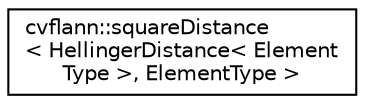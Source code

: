 digraph "Graphical Class Hierarchy"
{
 // LATEX_PDF_SIZE
  edge [fontname="Helvetica",fontsize="10",labelfontname="Helvetica",labelfontsize="10"];
  node [fontname="Helvetica",fontsize="10",shape=record];
  rankdir="LR";
  Node0 [label="cvflann::squareDistance\l\< HellingerDistance\< Element\lType \>, ElementType \>",height=0.2,width=0.4,color="black", fillcolor="white", style="filled",URL="$structcvflann_1_1square_distance_3_01_hellinger_distance_3_01_element_type_01_4_00_01_element_type_01_4.html",tooltip=" "];
}
